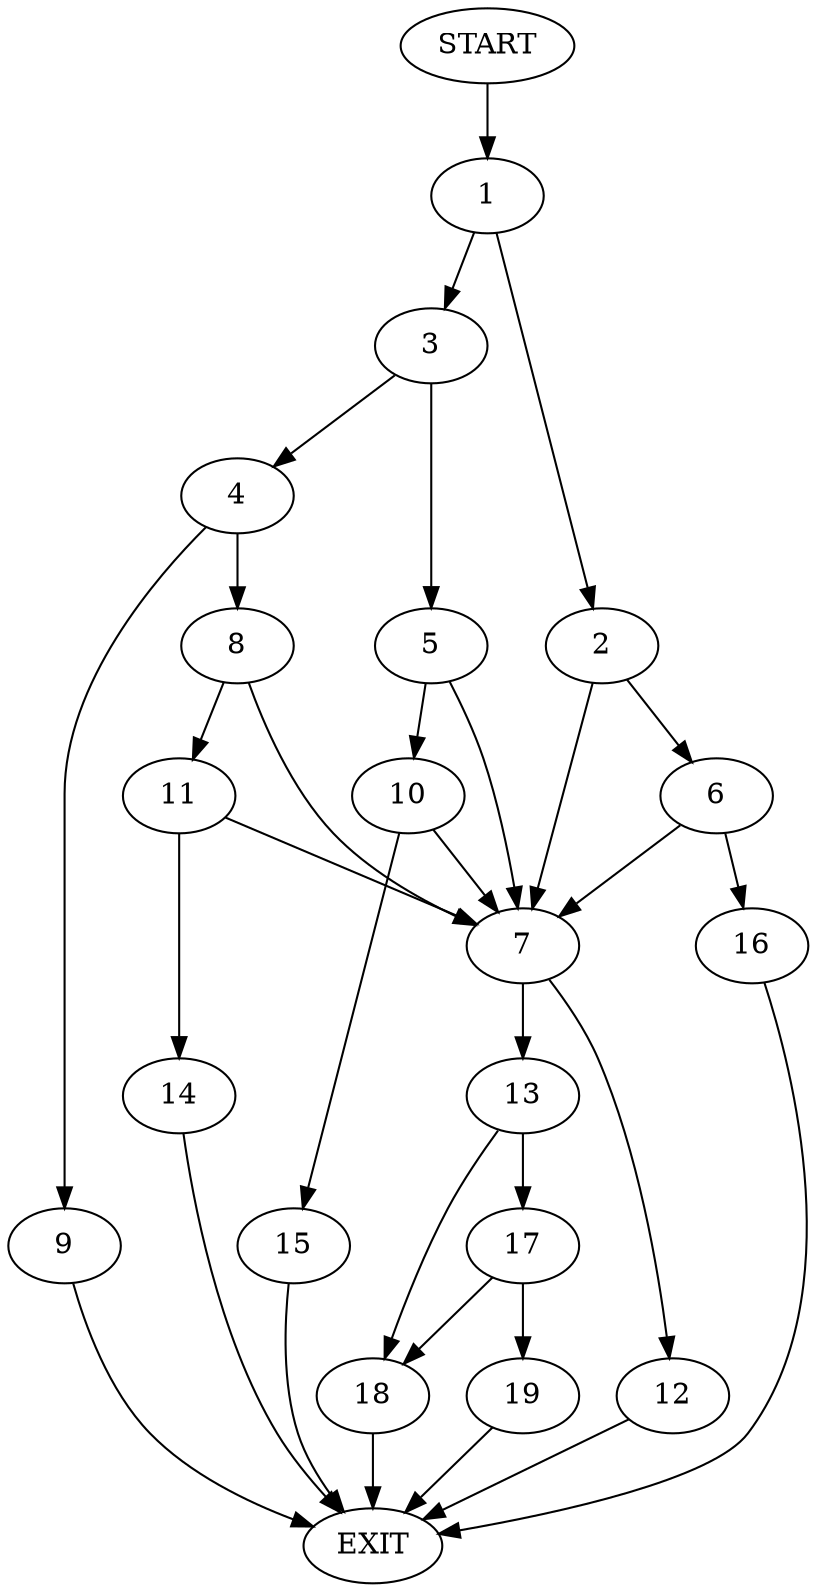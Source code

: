 digraph {
0 [label="START"]
20 [label="EXIT"]
0 -> 1
1 -> 2
1 -> 3
3 -> 4
3 -> 5
2 -> 6
2 -> 7
4 -> 8
4 -> 9
5 -> 10
5 -> 7
9 -> 20
8 -> 11
8 -> 7
7 -> 12
7 -> 13
11 -> 14
11 -> 7
14 -> 20
10 -> 15
10 -> 7
15 -> 20
6 -> 16
6 -> 7
16 -> 20
12 -> 20
13 -> 17
13 -> 18
17 -> 19
17 -> 18
18 -> 20
19 -> 20
}
